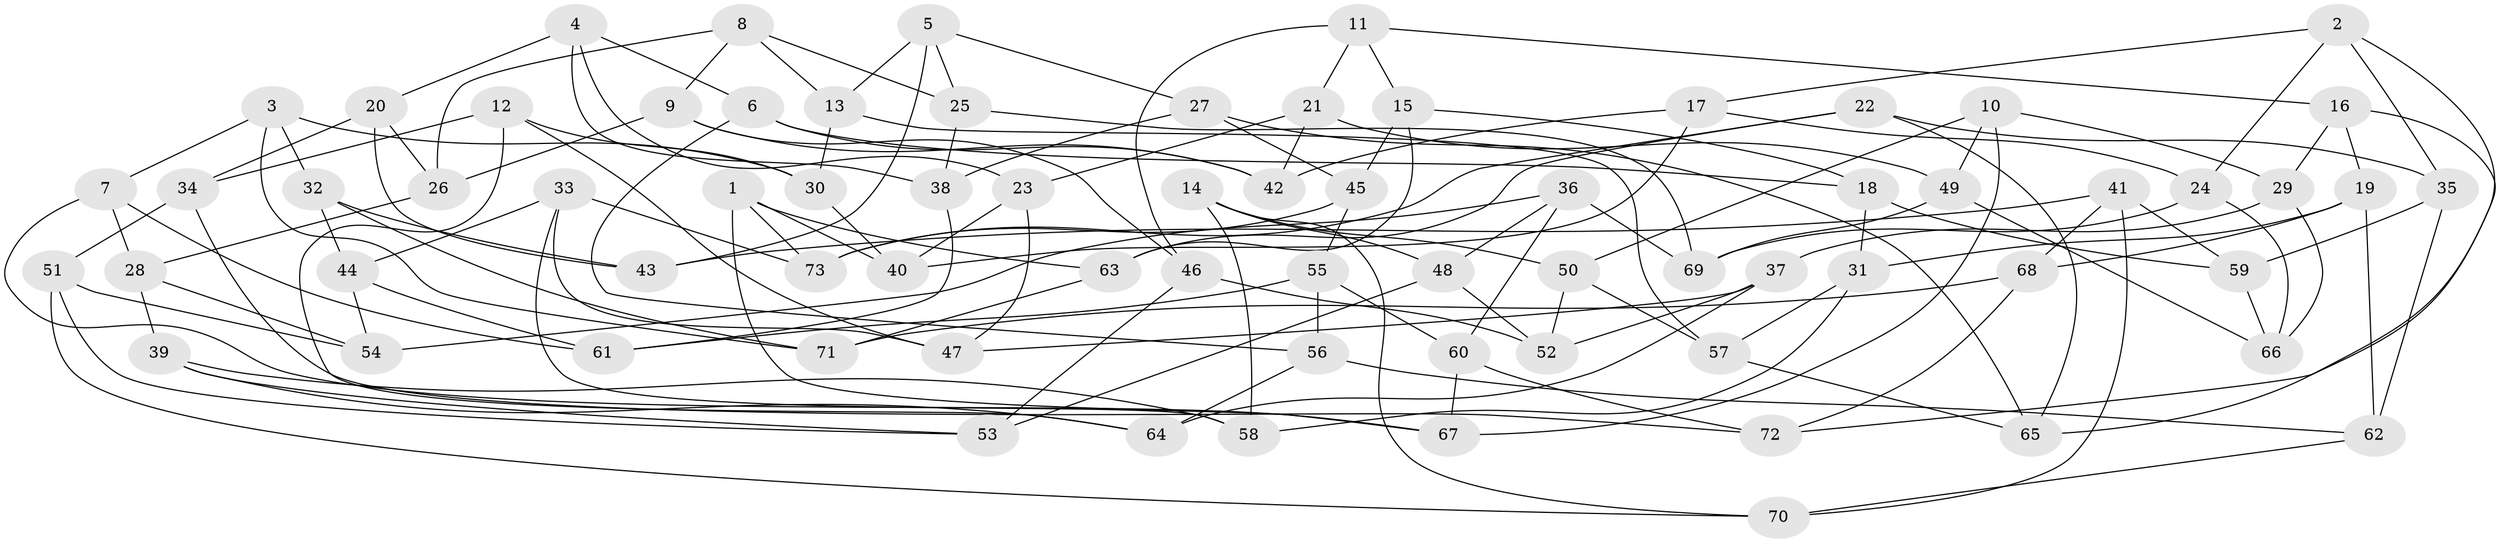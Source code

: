 // Generated by graph-tools (version 1.1) at 2025/57/03/09/25 04:57:41]
// undirected, 73 vertices, 146 edges
graph export_dot {
graph [start="1"]
  node [color=gray90,style=filled];
  1;
  2;
  3;
  4;
  5;
  6;
  7;
  8;
  9;
  10;
  11;
  12;
  13;
  14;
  15;
  16;
  17;
  18;
  19;
  20;
  21;
  22;
  23;
  24;
  25;
  26;
  27;
  28;
  29;
  30;
  31;
  32;
  33;
  34;
  35;
  36;
  37;
  38;
  39;
  40;
  41;
  42;
  43;
  44;
  45;
  46;
  47;
  48;
  49;
  50;
  51;
  52;
  53;
  54;
  55;
  56;
  57;
  58;
  59;
  60;
  61;
  62;
  63;
  64;
  65;
  66;
  67;
  68;
  69;
  70;
  71;
  72;
  73;
  1 -- 40;
  1 -- 63;
  1 -- 67;
  1 -- 73;
  2 -- 72;
  2 -- 17;
  2 -- 24;
  2 -- 35;
  3 -- 30;
  3 -- 71;
  3 -- 7;
  3 -- 32;
  4 -- 23;
  4 -- 20;
  4 -- 38;
  4 -- 6;
  5 -- 43;
  5 -- 27;
  5 -- 13;
  5 -- 25;
  6 -- 56;
  6 -- 18;
  6 -- 42;
  7 -- 67;
  7 -- 28;
  7 -- 61;
  8 -- 13;
  8 -- 25;
  8 -- 26;
  8 -- 9;
  9 -- 46;
  9 -- 42;
  9 -- 26;
  10 -- 29;
  10 -- 49;
  10 -- 50;
  10 -- 67;
  11 -- 15;
  11 -- 21;
  11 -- 46;
  11 -- 16;
  12 -- 30;
  12 -- 64;
  12 -- 34;
  12 -- 47;
  13 -- 30;
  13 -- 57;
  14 -- 58;
  14 -- 70;
  14 -- 48;
  14 -- 50;
  15 -- 18;
  15 -- 63;
  15 -- 45;
  16 -- 19;
  16 -- 65;
  16 -- 29;
  17 -- 40;
  17 -- 24;
  17 -- 42;
  18 -- 31;
  18 -- 59;
  19 -- 62;
  19 -- 68;
  19 -- 31;
  20 -- 26;
  20 -- 34;
  20 -- 43;
  21 -- 42;
  21 -- 23;
  21 -- 49;
  22 -- 73;
  22 -- 63;
  22 -- 35;
  22 -- 65;
  23 -- 47;
  23 -- 40;
  24 -- 69;
  24 -- 66;
  25 -- 38;
  25 -- 69;
  26 -- 28;
  27 -- 65;
  27 -- 45;
  27 -- 38;
  28 -- 39;
  28 -- 54;
  29 -- 66;
  29 -- 37;
  30 -- 40;
  31 -- 58;
  31 -- 57;
  32 -- 44;
  32 -- 43;
  32 -- 71;
  33 -- 44;
  33 -- 73;
  33 -- 58;
  33 -- 47;
  34 -- 51;
  34 -- 72;
  35 -- 59;
  35 -- 62;
  36 -- 48;
  36 -- 60;
  36 -- 54;
  36 -- 69;
  37 -- 47;
  37 -- 64;
  37 -- 52;
  38 -- 61;
  39 -- 53;
  39 -- 58;
  39 -- 64;
  41 -- 59;
  41 -- 43;
  41 -- 68;
  41 -- 70;
  44 -- 54;
  44 -- 61;
  45 -- 73;
  45 -- 55;
  46 -- 53;
  46 -- 52;
  48 -- 53;
  48 -- 52;
  49 -- 69;
  49 -- 66;
  50 -- 57;
  50 -- 52;
  51 -- 53;
  51 -- 70;
  51 -- 54;
  55 -- 61;
  55 -- 56;
  55 -- 60;
  56 -- 64;
  56 -- 62;
  57 -- 65;
  59 -- 66;
  60 -- 67;
  60 -- 72;
  62 -- 70;
  63 -- 71;
  68 -- 71;
  68 -- 72;
}
